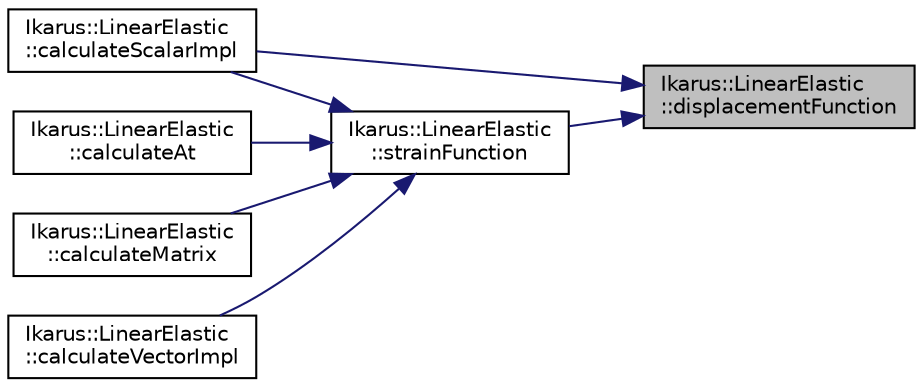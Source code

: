 digraph "Ikarus::LinearElastic::displacementFunction"
{
 // LATEX_PDF_SIZE
  edge [fontname="Helvetica",fontsize="10",labelfontname="Helvetica",labelfontsize="10"];
  node [fontname="Helvetica",fontsize="10",shape=record];
  rankdir="RL";
  Node1 [label="Ikarus::LinearElastic\l::displacementFunction",height=0.2,width=0.4,color="black", fillcolor="grey75", style="filled", fontcolor="black",tooltip="Gets the displacement function for the given FERequirementType and optional displacement vector."];
  Node1 -> Node2 [dir="back",color="midnightblue",fontsize="10",style="solid",fontname="Helvetica"];
  Node2 [label="Ikarus::LinearElastic\l::calculateScalarImpl",height=0.2,width=0.4,color="black", fillcolor="white", style="filled",URL="$a01298.html#aaccf80635025096e4ff250f47febd549",tooltip=" "];
  Node1 -> Node3 [dir="back",color="midnightblue",fontsize="10",style="solid",fontname="Helvetica"];
  Node3 [label="Ikarus::LinearElastic\l::strainFunction",height=0.2,width=0.4,color="black", fillcolor="white", style="filled",URL="$a01298.html#afcb7791c5c26c3b28eec8807265ca493",tooltip="Gets the strain function for the given FERequirementType and optional displacement vector."];
  Node3 -> Node4 [dir="back",color="midnightblue",fontsize="10",style="solid",fontname="Helvetica"];
  Node4 [label="Ikarus::LinearElastic\l::calculateAt",height=0.2,width=0.4,color="black", fillcolor="white", style="filled",URL="$a01298.html#a6dcb4695a8a2d1d3cb9d555dd087f28c",tooltip="Calculates a requested result at a specific local position."];
  Node3 -> Node5 [dir="back",color="midnightblue",fontsize="10",style="solid",fontname="Helvetica"];
  Node5 [label="Ikarus::LinearElastic\l::calculateMatrix",height=0.2,width=0.4,color="black", fillcolor="white", style="filled",URL="$a01298.html#a078e95d6b83829fa717778f47ca33872",tooltip="Calculates the matrix stiffness for the given FERequirementType."];
  Node3 -> Node2 [dir="back",color="midnightblue",fontsize="10",style="solid",fontname="Helvetica"];
  Node3 -> Node6 [dir="back",color="midnightblue",fontsize="10",style="solid",fontname="Helvetica"];
  Node6 [label="Ikarus::LinearElastic\l::calculateVectorImpl",height=0.2,width=0.4,color="black", fillcolor="white", style="filled",URL="$a01298.html#a8e52623d4850ccde18d34ee34b028ef7",tooltip=" "];
}
